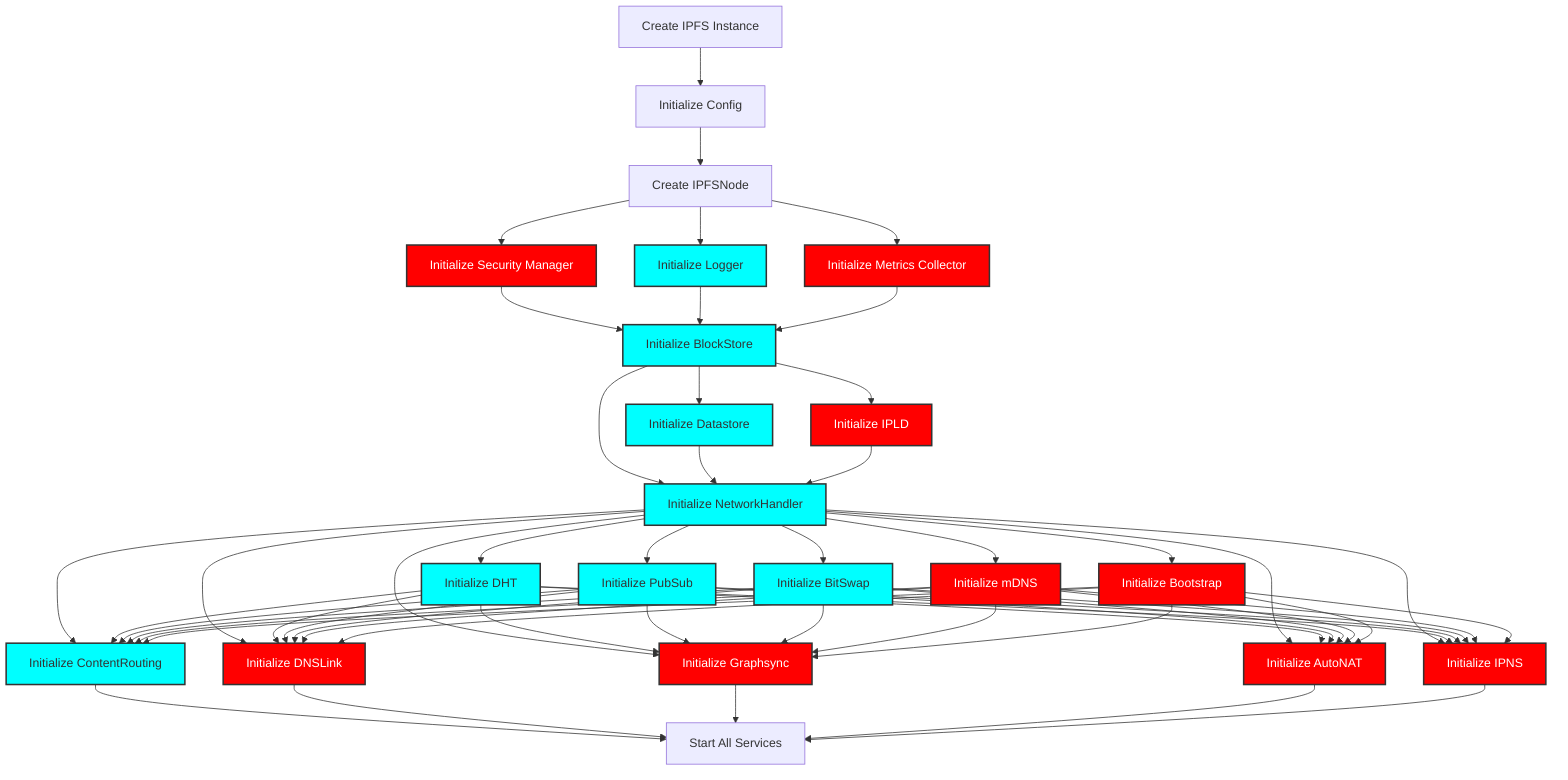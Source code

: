 graph TD
    A[Create IPFS Instance] --> B[Initialize Config]
    B --> C[Create IPFSNode]
    
    %% Security and Core Systems
    C --> D1[Initialize Security Manager]:::missing
    C --> D2[Initialize Logger]:::ideal
    C --> D3[Initialize Metrics Collector]:::missing
    
    %% Storage Layer
    D1 & D2 & D3 --> E1[Initialize BlockStore]:::ideal
    E1 --> E2[Initialize Datastore]:::ideal
    E1 --> E3[Initialize IPLD]:::missing
    
    %% Network Layer
    E1 & E2 & E3 --> F1[Initialize NetworkHandler]:::ideal
    F1 --> F2[Initialize DHT]:::ideal
    F1 --> F3[Initialize PubSub]:::ideal
    F1 --> F4[Initialize BitSwap]:::ideal
    F1 --> F5[Initialize mDNS]:::missing
    F1 --> F6[Initialize Bootstrap]:::missing
    
    %% High-level Services
    F1 & F2 & F3 & F4 & F5 & F6 --> G1[Initialize ContentRouting]:::ideal
    F1 & F2 & F3 & F4 & F5 & F6 --> G2[Initialize DNSLink]:::missing
    F1 & F2 & F3 & F4 & F5 & F6 --> G3[Initialize Graphsync]:::missing
    F1 & F2 & F3 & F4 & F5 & F6 --> G4[Initialize AutoNAT]:::missing
    F1 & F2 & F3 & F4 & F5 & F6 --> G5[Initialize IPNS]:::missing
    
    %% Start Services
    G1 & G2 & G3 & G4 & G5 --> H[Start All Services]

    classDef ideal fill:#00ffff,stroke:#333,stroke-width:2px;
    classDef missing fill:#ff0000,stroke:#333,stroke-width:2px,color:#fff;